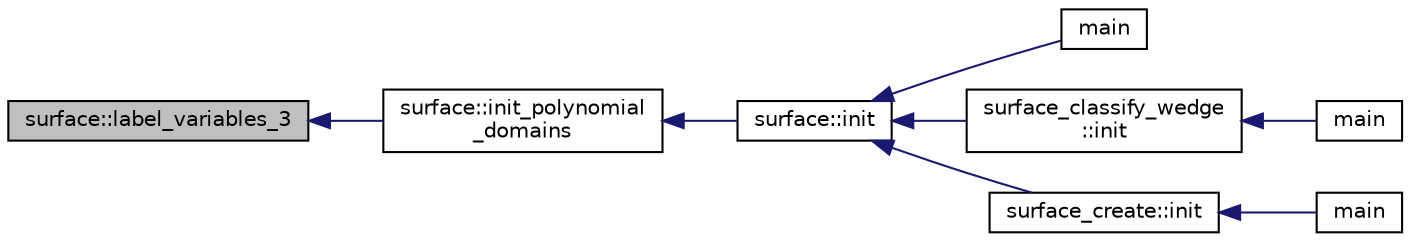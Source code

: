 digraph "surface::label_variables_3"
{
  edge [fontname="Helvetica",fontsize="10",labelfontname="Helvetica",labelfontsize="10"];
  node [fontname="Helvetica",fontsize="10",shape=record];
  rankdir="LR";
  Node3264 [label="surface::label_variables_3",height=0.2,width=0.4,color="black", fillcolor="grey75", style="filled", fontcolor="black"];
  Node3264 -> Node3265 [dir="back",color="midnightblue",fontsize="10",style="solid",fontname="Helvetica"];
  Node3265 [label="surface::init_polynomial\l_domains",height=0.2,width=0.4,color="black", fillcolor="white", style="filled",URL="$d5/d88/classsurface.html#a1f13f4c6bdc98d14920a2644a52f8bb6"];
  Node3265 -> Node3266 [dir="back",color="midnightblue",fontsize="10",style="solid",fontname="Helvetica"];
  Node3266 [label="surface::init",height=0.2,width=0.4,color="black", fillcolor="white", style="filled",URL="$d5/d88/classsurface.html#a90570b0ca6ab02988159f2c40cb27308"];
  Node3266 -> Node3267 [dir="back",color="midnightblue",fontsize="10",style="solid",fontname="Helvetica"];
  Node3267 [label="main",height=0.2,width=0.4,color="black", fillcolor="white", style="filled",URL="$d6/dc3/arc__lifting__main_8_c.html#a217dbf8b442f20279ea00b898af96f52"];
  Node3266 -> Node3268 [dir="back",color="midnightblue",fontsize="10",style="solid",fontname="Helvetica"];
  Node3268 [label="surface_classify_wedge\l::init",height=0.2,width=0.4,color="black", fillcolor="white", style="filled",URL="$d7/d5c/classsurface__classify__wedge.html#a43302106663b307aa8274a5112a7010a"];
  Node3268 -> Node3269 [dir="back",color="midnightblue",fontsize="10",style="solid",fontname="Helvetica"];
  Node3269 [label="main",height=0.2,width=0.4,color="black", fillcolor="white", style="filled",URL="$df/df8/surface__classify_8_c.html#a217dbf8b442f20279ea00b898af96f52"];
  Node3266 -> Node3270 [dir="back",color="midnightblue",fontsize="10",style="solid",fontname="Helvetica"];
  Node3270 [label="surface_create::init",height=0.2,width=0.4,color="black", fillcolor="white", style="filled",URL="$de/da4/classsurface__create.html#ab0db5c12825f778e3caf8aa4da02eb06"];
  Node3270 -> Node3271 [dir="back",color="midnightblue",fontsize="10",style="solid",fontname="Helvetica"];
  Node3271 [label="main",height=0.2,width=0.4,color="black", fillcolor="white", style="filled",URL="$d2/dfa/create__surface__main_8_c.html#a217dbf8b442f20279ea00b898af96f52"];
}
